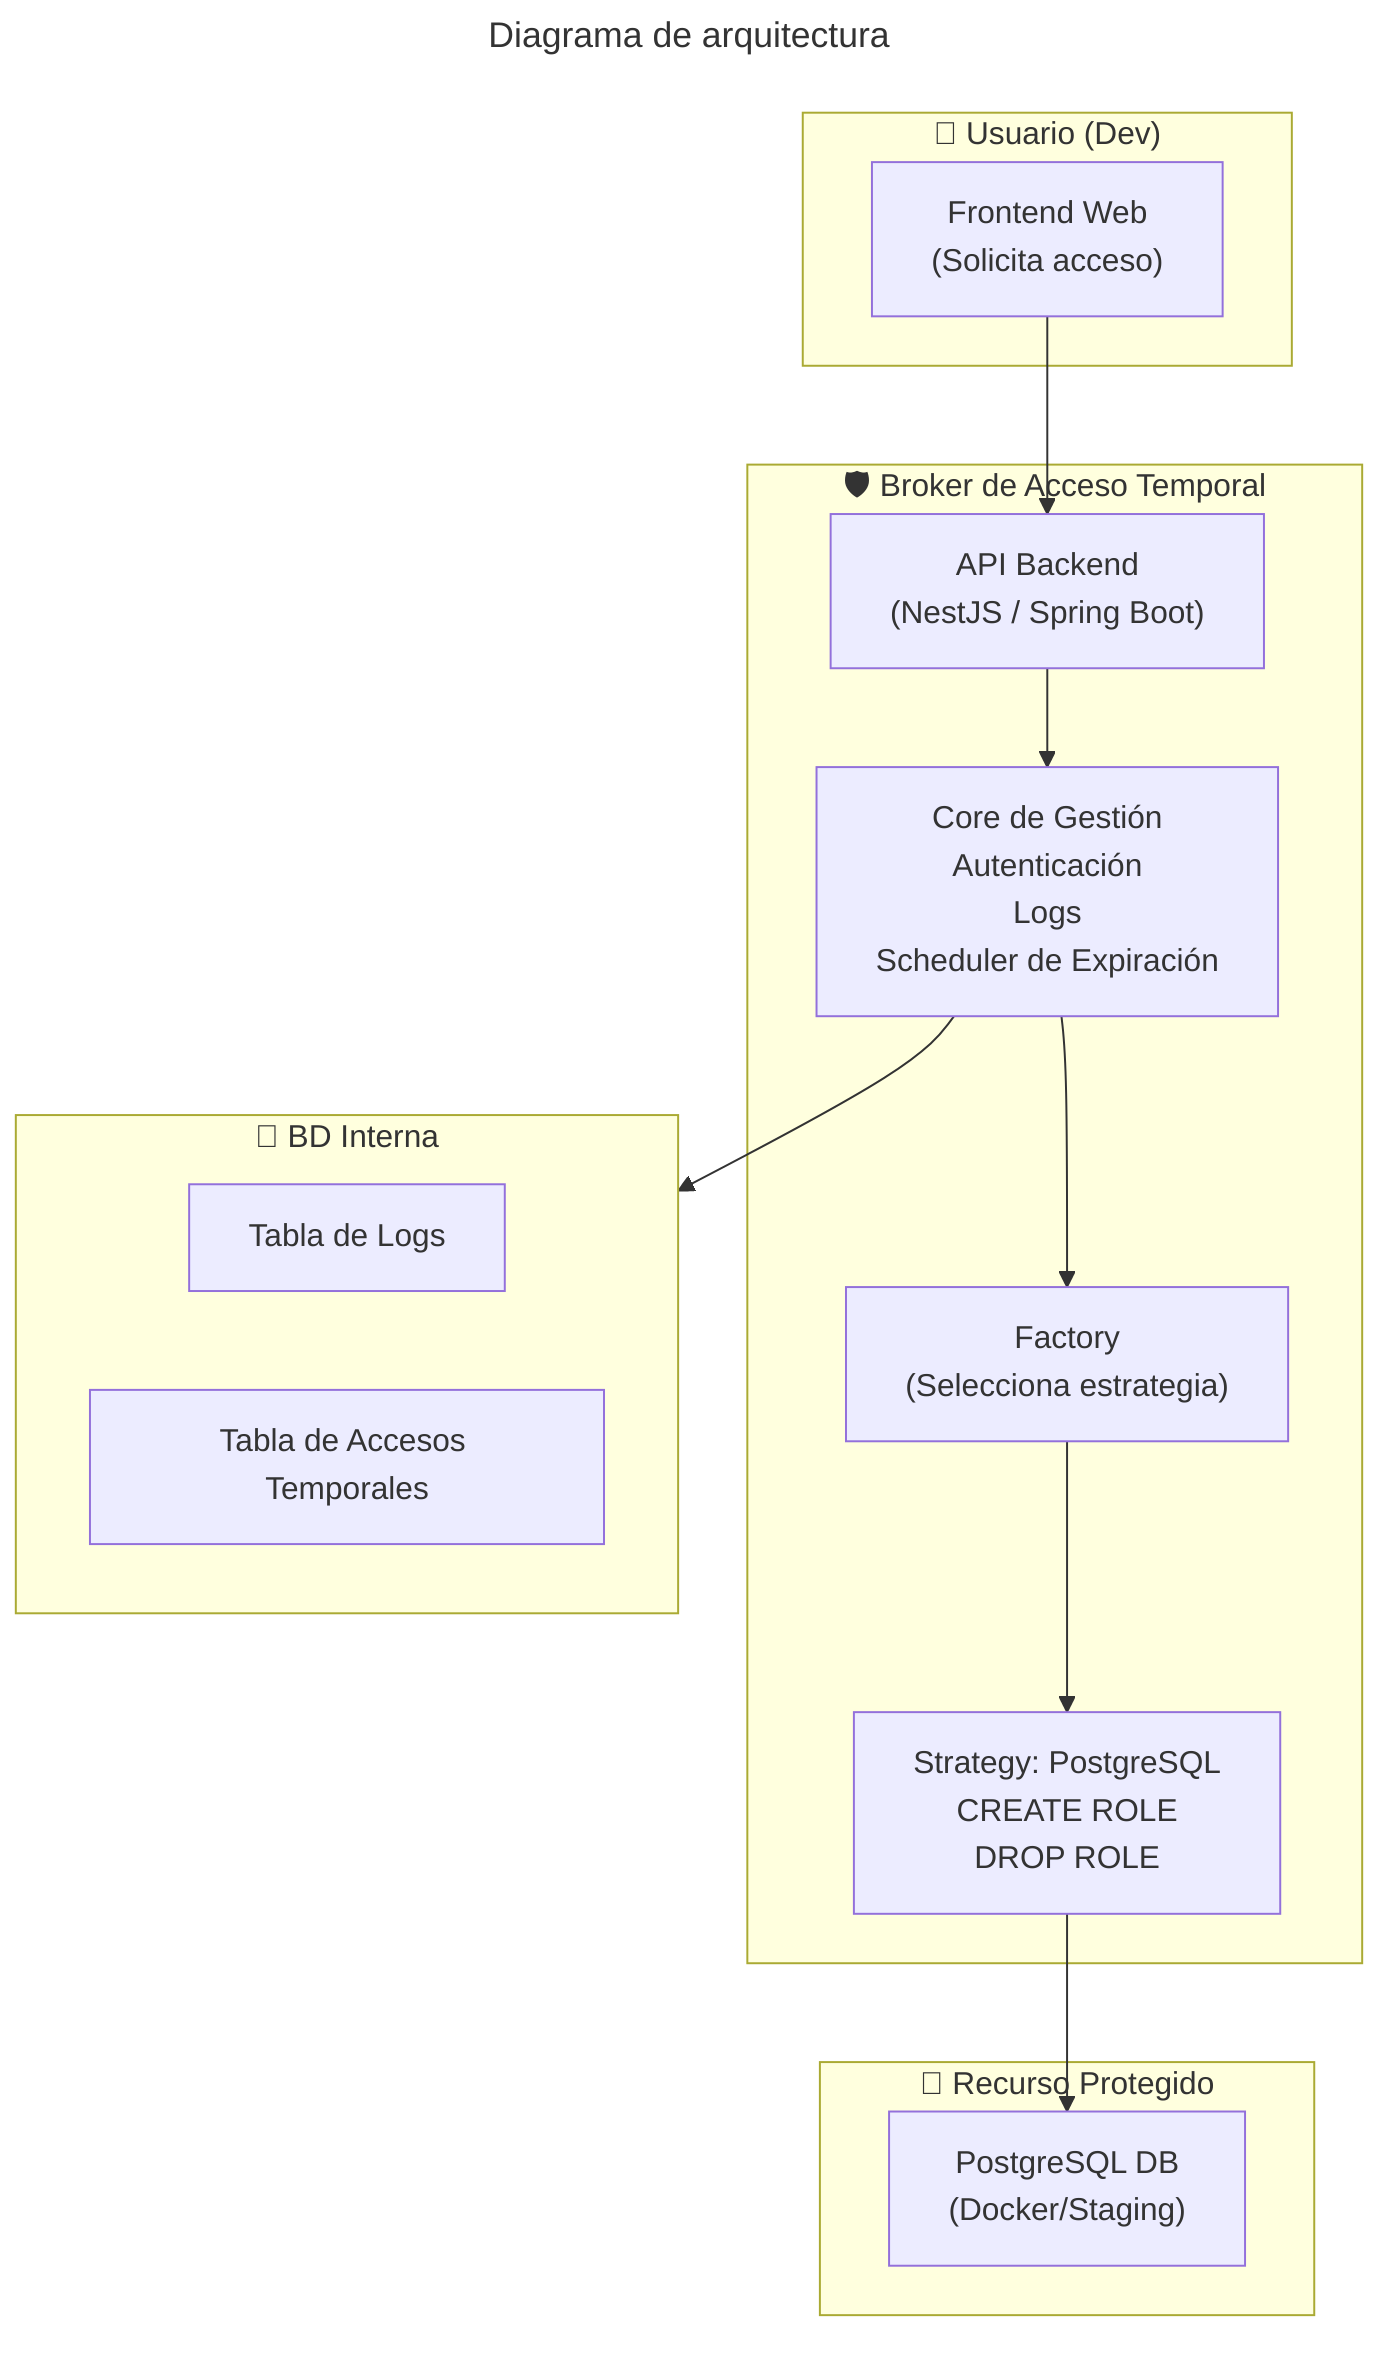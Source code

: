 ---
title: Diagrama de arquitectura
---

flowchart TD
    subgraph User["👤 Usuario (Dev)"]
        UI["Frontend Web\n(Solicita acceso)"]
    end

    subgraph Broker["🛡️ Broker de Acceso Temporal"]
        API["API Backend
        (NestJS / Spring Boot)"]
        Core["Core de Gestión
	        Autenticación
	        Logs
	        Scheduler de Expiración"]
        Factory["Factory
        (Selecciona estrategia)"]
        StrategyPostgres["Strategy: PostgreSQL
         CREATE ROLE
          DROP ROLE"]
    end

    subgraph Resource["💾 Recurso Protegido"]
        Postgres["PostgreSQL DB
        (Docker/Staging)"]
    end

    UI --> API
    API --> Core
    Core --> Factory
    Factory --> StrategyPostgres
    StrategyPostgres --> Postgres

    subgraph Storage["📂 BD Interna"]
        Logs["Tabla de Logs"]
        Access["Tabla de Accesos Temporales"]
    end

    Core --> Storage